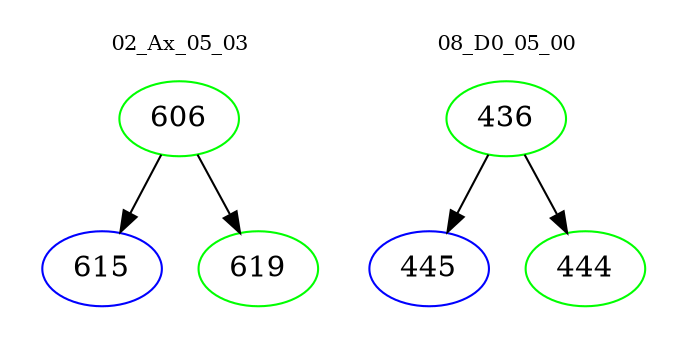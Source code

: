 digraph{
subgraph cluster_0 {
color = white
label = "02_Ax_05_03";
fontsize=10;
T0_606 [label="606", color="green"]
T0_606 -> T0_615 [color="black"]
T0_615 [label="615", color="blue"]
T0_606 -> T0_619 [color="black"]
T0_619 [label="619", color="green"]
}
subgraph cluster_1 {
color = white
label = "08_D0_05_00";
fontsize=10;
T1_436 [label="436", color="green"]
T1_436 -> T1_445 [color="black"]
T1_445 [label="445", color="blue"]
T1_436 -> T1_444 [color="black"]
T1_444 [label="444", color="green"]
}
}
